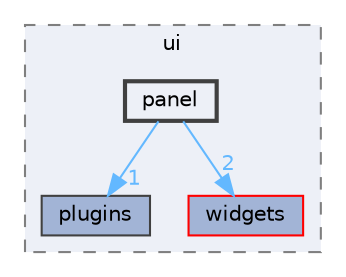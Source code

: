 digraph "module/ui/panel"
{
 // LATEX_PDF_SIZE
  bgcolor="transparent";
  edge [fontname=Helvetica,fontsize=10,labelfontname=Helvetica,labelfontsize=10];
  node [fontname=Helvetica,fontsize=10,shape=box,height=0.2,width=0.4];
  compound=true
  subgraph clusterdir_ba0bce3c51de02067d89f5231328fc45 {
    graph [ bgcolor="#edf0f7", pencolor="grey50", label="ui", fontname=Helvetica,fontsize=10 style="filled,dashed", URL="dir_ba0bce3c51de02067d89f5231328fc45.html",tooltip=""]
  dir_22f79c51ab68c5f3026cedd3cf4cd17a [label="plugins", fillcolor="#a2b4d6", color="grey25", style="filled", URL="dir_22f79c51ab68c5f3026cedd3cf4cd17a.html",tooltip=""];
  dir_3e583209dd0340bcece4e4bd2366cefe [label="widgets", fillcolor="#a2b4d6", color="red", style="filled", URL="dir_3e583209dd0340bcece4e4bd2366cefe.html",tooltip=""];
  dir_c536685952a720ce4db53b69532ef6b6 [label="panel", fillcolor="#edf0f7", color="grey25", style="filled,bold", URL="dir_c536685952a720ce4db53b69532ef6b6.html",tooltip=""];
  }
  dir_c536685952a720ce4db53b69532ef6b6->dir_22f79c51ab68c5f3026cedd3cf4cd17a [headlabel="1", labeldistance=1.5 headhref="dir_000534_000556.html" href="dir_000534_000556.html" color="steelblue1" fontcolor="steelblue1"];
  dir_c536685952a720ce4db53b69532ef6b6->dir_3e583209dd0340bcece4e4bd2366cefe [headlabel="2", labeldistance=1.5 headhref="dir_000534_000929.html" href="dir_000534_000929.html" color="steelblue1" fontcolor="steelblue1"];
}
